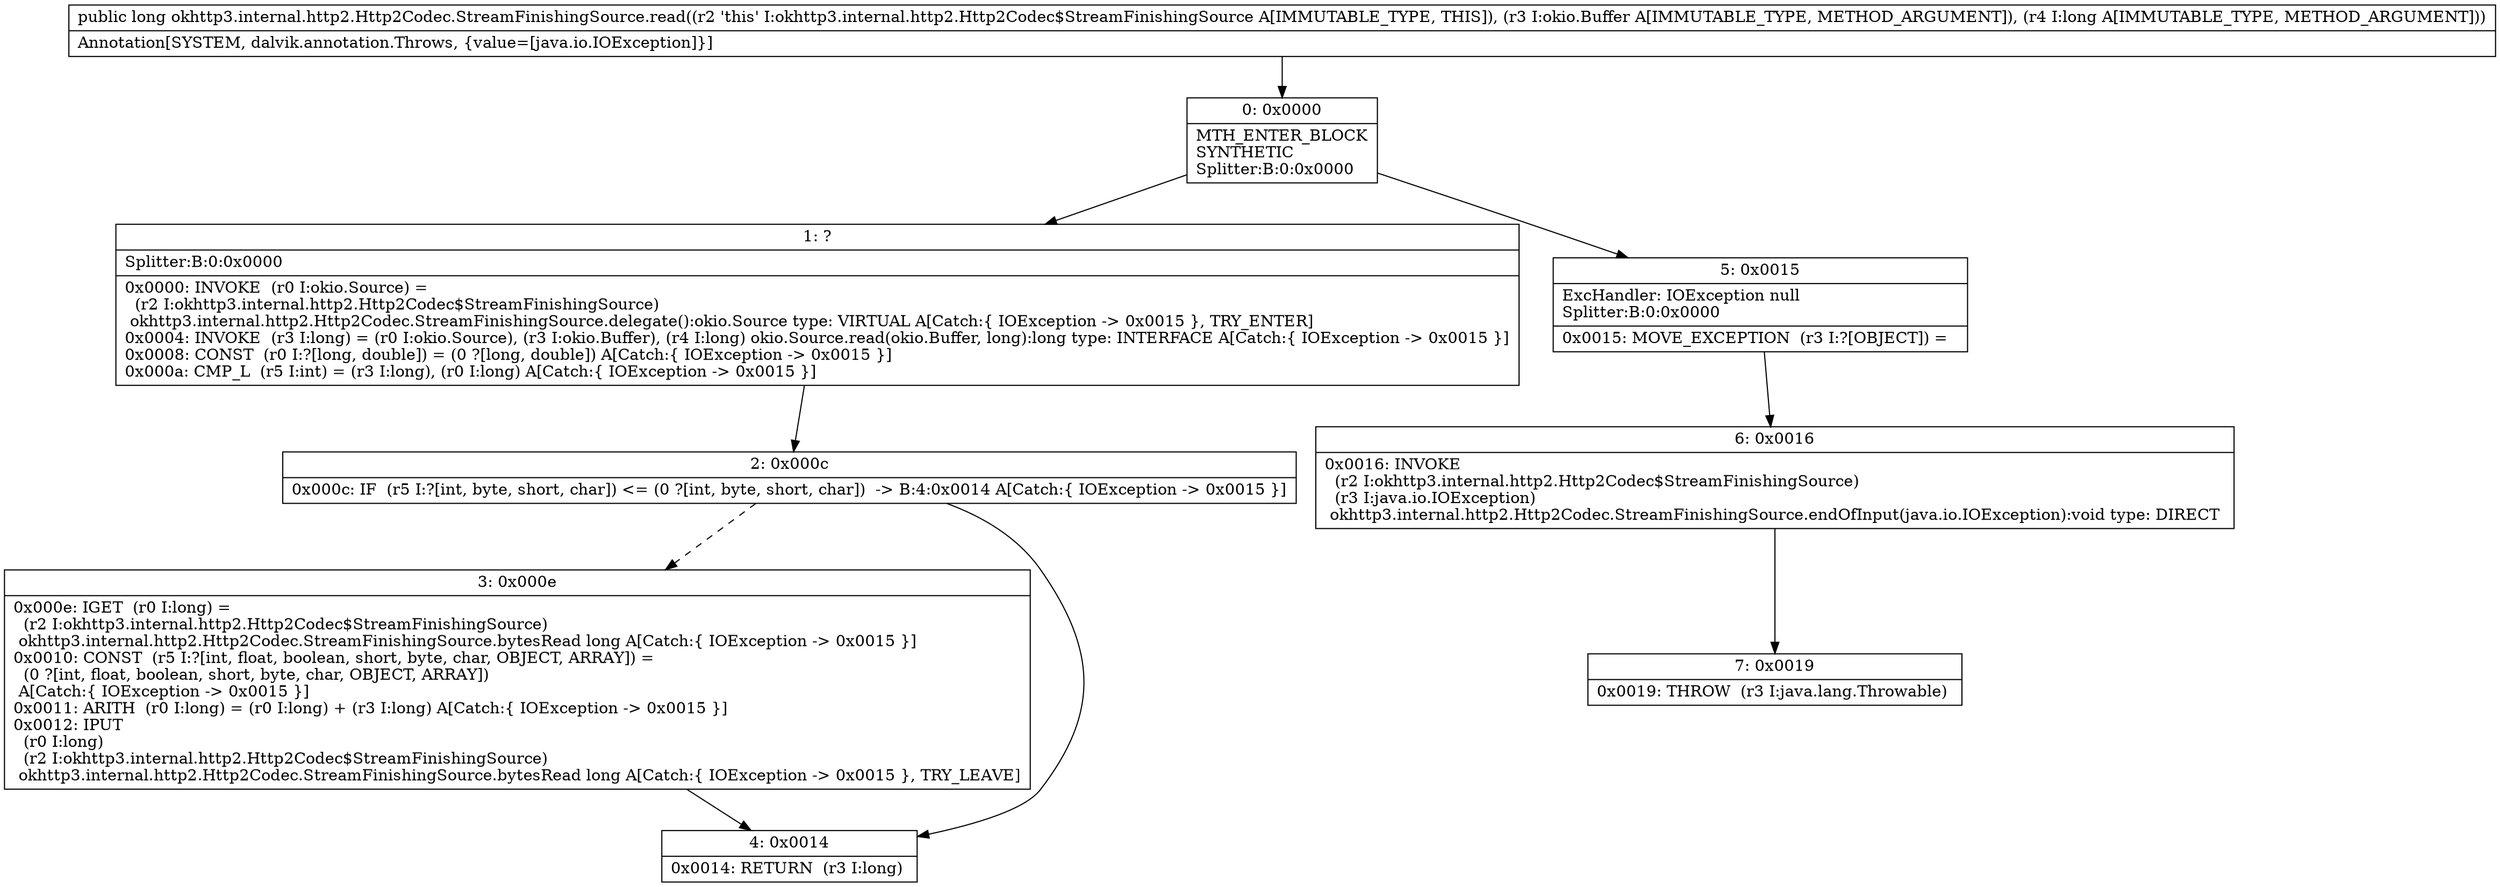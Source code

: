 digraph "CFG forokhttp3.internal.http2.Http2Codec.StreamFinishingSource.read(Lokio\/Buffer;J)J" {
Node_0 [shape=record,label="{0\:\ 0x0000|MTH_ENTER_BLOCK\lSYNTHETIC\lSplitter:B:0:0x0000\l}"];
Node_1 [shape=record,label="{1\:\ ?|Splitter:B:0:0x0000\l|0x0000: INVOKE  (r0 I:okio.Source) = \l  (r2 I:okhttp3.internal.http2.Http2Codec$StreamFinishingSource)\l okhttp3.internal.http2.Http2Codec.StreamFinishingSource.delegate():okio.Source type: VIRTUAL A[Catch:\{ IOException \-\> 0x0015 \}, TRY_ENTER]\l0x0004: INVOKE  (r3 I:long) = (r0 I:okio.Source), (r3 I:okio.Buffer), (r4 I:long) okio.Source.read(okio.Buffer, long):long type: INTERFACE A[Catch:\{ IOException \-\> 0x0015 \}]\l0x0008: CONST  (r0 I:?[long, double]) = (0 ?[long, double]) A[Catch:\{ IOException \-\> 0x0015 \}]\l0x000a: CMP_L  (r5 I:int) = (r3 I:long), (r0 I:long) A[Catch:\{ IOException \-\> 0x0015 \}]\l}"];
Node_2 [shape=record,label="{2\:\ 0x000c|0x000c: IF  (r5 I:?[int, byte, short, char]) \<= (0 ?[int, byte, short, char])  \-\> B:4:0x0014 A[Catch:\{ IOException \-\> 0x0015 \}]\l}"];
Node_3 [shape=record,label="{3\:\ 0x000e|0x000e: IGET  (r0 I:long) = \l  (r2 I:okhttp3.internal.http2.Http2Codec$StreamFinishingSource)\l okhttp3.internal.http2.Http2Codec.StreamFinishingSource.bytesRead long A[Catch:\{ IOException \-\> 0x0015 \}]\l0x0010: CONST  (r5 I:?[int, float, boolean, short, byte, char, OBJECT, ARRAY]) = \l  (0 ?[int, float, boolean, short, byte, char, OBJECT, ARRAY])\l A[Catch:\{ IOException \-\> 0x0015 \}]\l0x0011: ARITH  (r0 I:long) = (r0 I:long) + (r3 I:long) A[Catch:\{ IOException \-\> 0x0015 \}]\l0x0012: IPUT  \l  (r0 I:long)\l  (r2 I:okhttp3.internal.http2.Http2Codec$StreamFinishingSource)\l okhttp3.internal.http2.Http2Codec.StreamFinishingSource.bytesRead long A[Catch:\{ IOException \-\> 0x0015 \}, TRY_LEAVE]\l}"];
Node_4 [shape=record,label="{4\:\ 0x0014|0x0014: RETURN  (r3 I:long) \l}"];
Node_5 [shape=record,label="{5\:\ 0x0015|ExcHandler: IOException null\lSplitter:B:0:0x0000\l|0x0015: MOVE_EXCEPTION  (r3 I:?[OBJECT]) =  \l}"];
Node_6 [shape=record,label="{6\:\ 0x0016|0x0016: INVOKE  \l  (r2 I:okhttp3.internal.http2.Http2Codec$StreamFinishingSource)\l  (r3 I:java.io.IOException)\l okhttp3.internal.http2.Http2Codec.StreamFinishingSource.endOfInput(java.io.IOException):void type: DIRECT \l}"];
Node_7 [shape=record,label="{7\:\ 0x0019|0x0019: THROW  (r3 I:java.lang.Throwable) \l}"];
MethodNode[shape=record,label="{public long okhttp3.internal.http2.Http2Codec.StreamFinishingSource.read((r2 'this' I:okhttp3.internal.http2.Http2Codec$StreamFinishingSource A[IMMUTABLE_TYPE, THIS]), (r3 I:okio.Buffer A[IMMUTABLE_TYPE, METHOD_ARGUMENT]), (r4 I:long A[IMMUTABLE_TYPE, METHOD_ARGUMENT]))  | Annotation[SYSTEM, dalvik.annotation.Throws, \{value=[java.io.IOException]\}]\l}"];
MethodNode -> Node_0;
Node_0 -> Node_1;
Node_0 -> Node_5;
Node_1 -> Node_2;
Node_2 -> Node_3[style=dashed];
Node_2 -> Node_4;
Node_3 -> Node_4;
Node_5 -> Node_6;
Node_6 -> Node_7;
}

